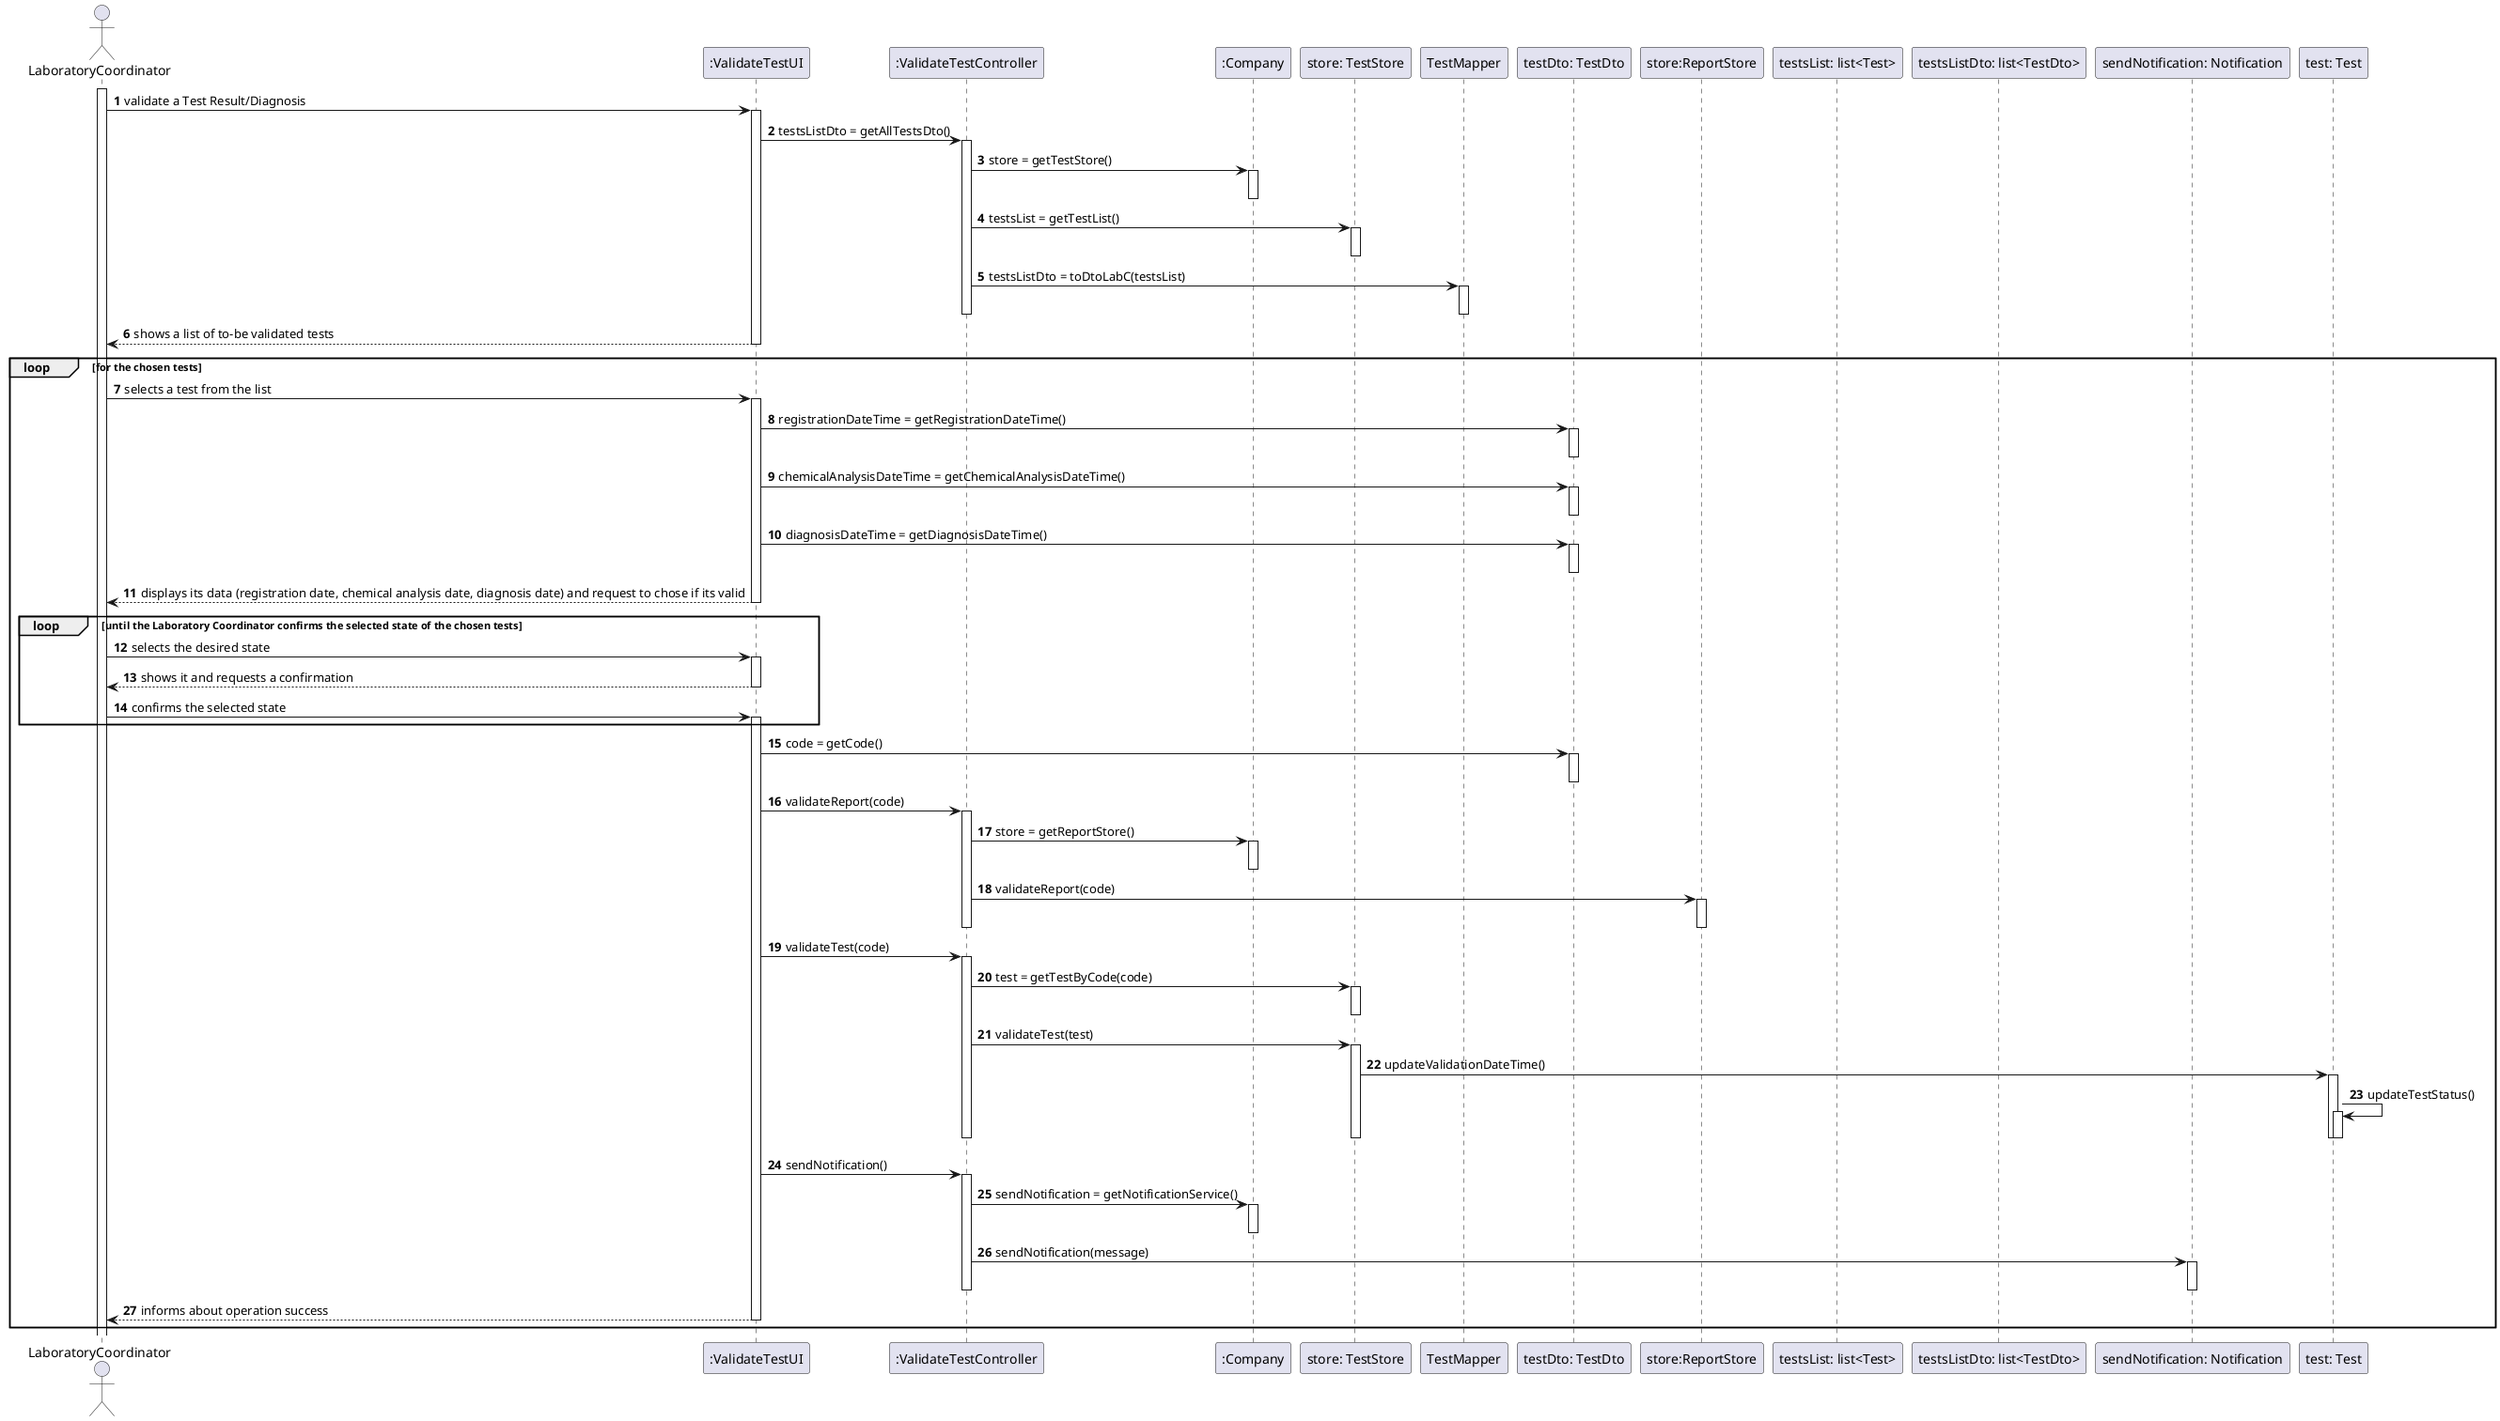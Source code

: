 @startuml
autonumber

actor "LaboratoryCoordinator" as labC
activate labC

participant ":ValidateTestUI" as validateTestUI
participant ":ValidateTestController" as validateTestCont
participant ":Company" as comp
participant "store: TestStore" as TestStore
participant "TestMapper" as TestMapper
participant "testDto: TestDto" as TestDto
participant "store:ReportStore" as ReportStore
participant "testsList: list<Test>" as testsList
participant "testsListDto: list<TestDto>" as testsListDto
participant "sendNotification: Notification" as notification
participant "test: Test" as test


labC -> validateTestUI : validate a Test Result/Diagnosis


activate validateTestUI
validateTestUI -> validateTestCont: testsListDto = getAllTestsDto()


activate validateTestCont


validateTestCont -> comp : store = getTestStore()
activate comp
deactivate comp


validateTestCont -> TestStore : testsList = getTestList()
activate TestStore
deactivate TestStore


validateTestCont -> TestMapper : testsListDto = toDtoLabC(testsList)
activate TestMapper
deactivate TestMapper


deactivate validateTestCont


validateTestUI --> labC : shows a list of to-be validated tests
deactivate validateTestUI


loop for the chosen tests
labC -> validateTestUI : selects a test from the list
activate validateTestUI


validateTestUI -> TestDto : registrationDateTime = getRegistrationDateTime()
activate TestDto
deactivate TestDto


validateTestUI -> TestDto : chemicalAnalysisDateTime = getChemicalAnalysisDateTime()
activate TestDto
deactivate TestDto


validateTestUI -> TestDto : diagnosisDateTime = getDiagnosisDateTime()
activate TestDto
deactivate TestDto


validateTestUI --> labC : displays its data (registration date, chemical analysis date, diagnosis date) and request to chose if its valid
deactivate validateTestUI


deactivate validateTestUI


loop until the Laboratory Coordinator confirms the selected state of the chosen tests
labC -> validateTestUI : selects the desired state
activate validateTestUI


validateTestUI --> labC : shows it and requests a confirmation
deactivate validateTestUI

labC -> validateTestUI : confirms the selected state
activate validateTestUI
end


validateTestUI -> TestDto : code = getCode()
activate TestDto
deactivate TestDto


validateTestUI -> validateTestCont : validateReport(code)



activate validateTestCont
validateTestCont -> comp: store = getReportStore()
activate comp
deactivate comp


validateTestCont -> ReportStore : validateReport(code)
activate ReportStore
deactivate ReportStore
deactivate validateTestCont

validateTestUI -> validateTestCont : validateTest(code)
activate validateTestCont


validateTestCont -> TestStore : test = getTestByCode(code)

activate TestStore
deactivate TestStore

validateTestCont -> TestStore : validateTest(test)
activate TestStore


TestStore -> test ++: updateValidationDateTime()


test -> test ++: updateTestStatus()
deactivate test
deactivate test
deactivate TestStore
deactivate validateTestCont

validateTestUI -> validateTestCont : sendNotification()
activate validateTestCont


validateTestCont -> comp: sendNotification = getNotificationService()
activate comp
deactivate comp


validateTestCont -> notification: sendNotification(message)
activate notification
deactivate notification
deactivate validateTestCont


validateTestUI --> labC : informs about operation success
deactivate validateTestCont
deactivate validateTestUI

end
@enduml